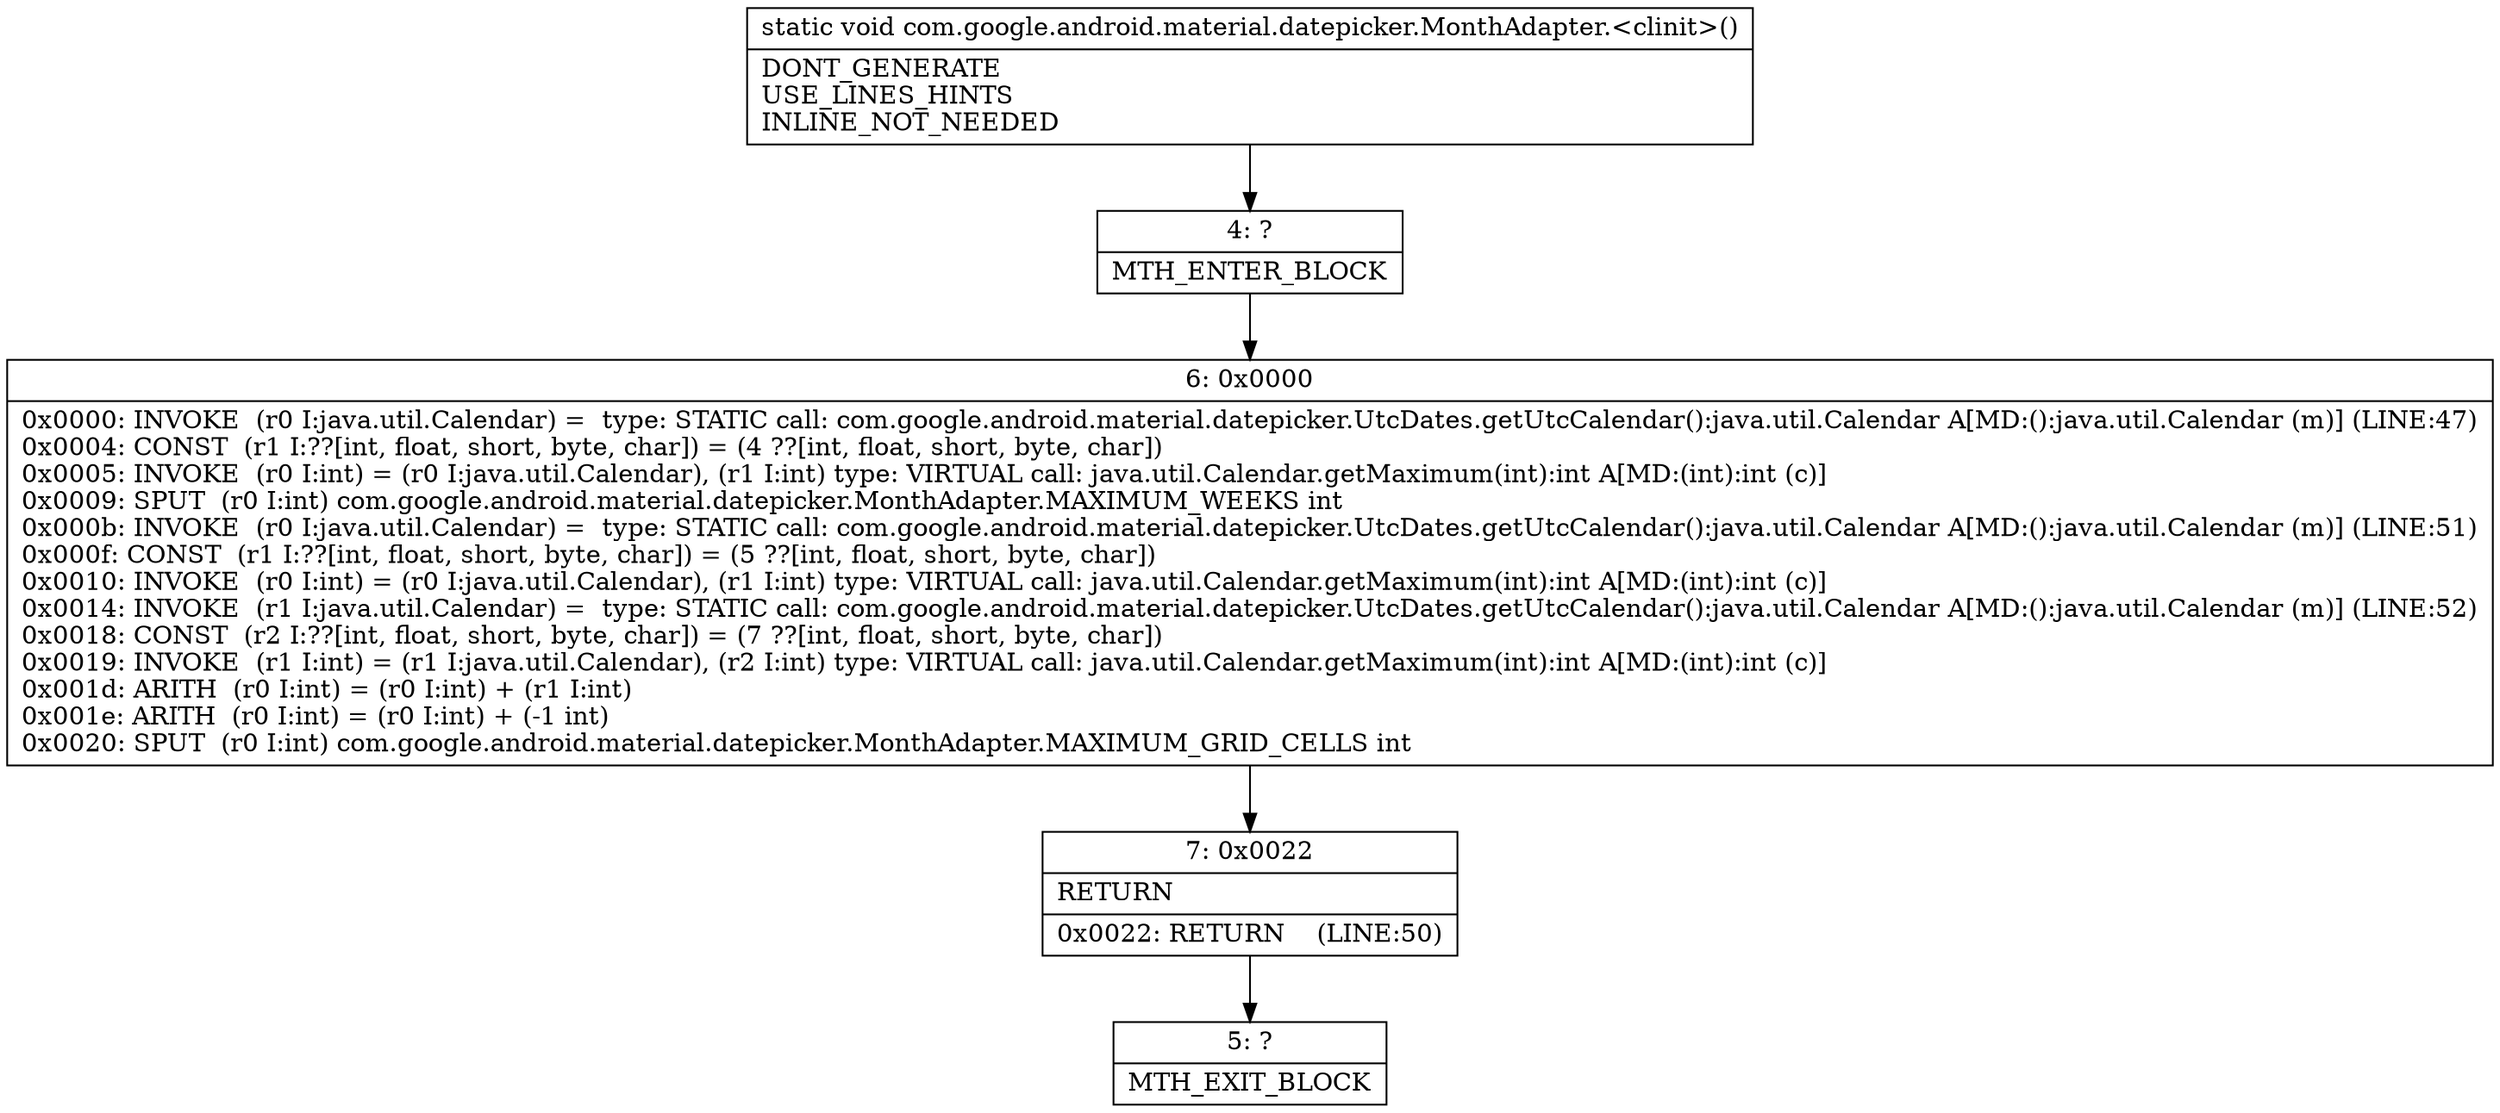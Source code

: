 digraph "CFG forcom.google.android.material.datepicker.MonthAdapter.\<clinit\>()V" {
Node_4 [shape=record,label="{4\:\ ?|MTH_ENTER_BLOCK\l}"];
Node_6 [shape=record,label="{6\:\ 0x0000|0x0000: INVOKE  (r0 I:java.util.Calendar) =  type: STATIC call: com.google.android.material.datepicker.UtcDates.getUtcCalendar():java.util.Calendar A[MD:():java.util.Calendar (m)] (LINE:47)\l0x0004: CONST  (r1 I:??[int, float, short, byte, char]) = (4 ??[int, float, short, byte, char]) \l0x0005: INVOKE  (r0 I:int) = (r0 I:java.util.Calendar), (r1 I:int) type: VIRTUAL call: java.util.Calendar.getMaximum(int):int A[MD:(int):int (c)]\l0x0009: SPUT  (r0 I:int) com.google.android.material.datepicker.MonthAdapter.MAXIMUM_WEEKS int \l0x000b: INVOKE  (r0 I:java.util.Calendar) =  type: STATIC call: com.google.android.material.datepicker.UtcDates.getUtcCalendar():java.util.Calendar A[MD:():java.util.Calendar (m)] (LINE:51)\l0x000f: CONST  (r1 I:??[int, float, short, byte, char]) = (5 ??[int, float, short, byte, char]) \l0x0010: INVOKE  (r0 I:int) = (r0 I:java.util.Calendar), (r1 I:int) type: VIRTUAL call: java.util.Calendar.getMaximum(int):int A[MD:(int):int (c)]\l0x0014: INVOKE  (r1 I:java.util.Calendar) =  type: STATIC call: com.google.android.material.datepicker.UtcDates.getUtcCalendar():java.util.Calendar A[MD:():java.util.Calendar (m)] (LINE:52)\l0x0018: CONST  (r2 I:??[int, float, short, byte, char]) = (7 ??[int, float, short, byte, char]) \l0x0019: INVOKE  (r1 I:int) = (r1 I:java.util.Calendar), (r2 I:int) type: VIRTUAL call: java.util.Calendar.getMaximum(int):int A[MD:(int):int (c)]\l0x001d: ARITH  (r0 I:int) = (r0 I:int) + (r1 I:int) \l0x001e: ARITH  (r0 I:int) = (r0 I:int) + (\-1 int) \l0x0020: SPUT  (r0 I:int) com.google.android.material.datepicker.MonthAdapter.MAXIMUM_GRID_CELLS int \l}"];
Node_7 [shape=record,label="{7\:\ 0x0022|RETURN\l|0x0022: RETURN    (LINE:50)\l}"];
Node_5 [shape=record,label="{5\:\ ?|MTH_EXIT_BLOCK\l}"];
MethodNode[shape=record,label="{static void com.google.android.material.datepicker.MonthAdapter.\<clinit\>()  | DONT_GENERATE\lUSE_LINES_HINTS\lINLINE_NOT_NEEDED\l}"];
MethodNode -> Node_4;Node_4 -> Node_6;
Node_6 -> Node_7;
Node_7 -> Node_5;
}

